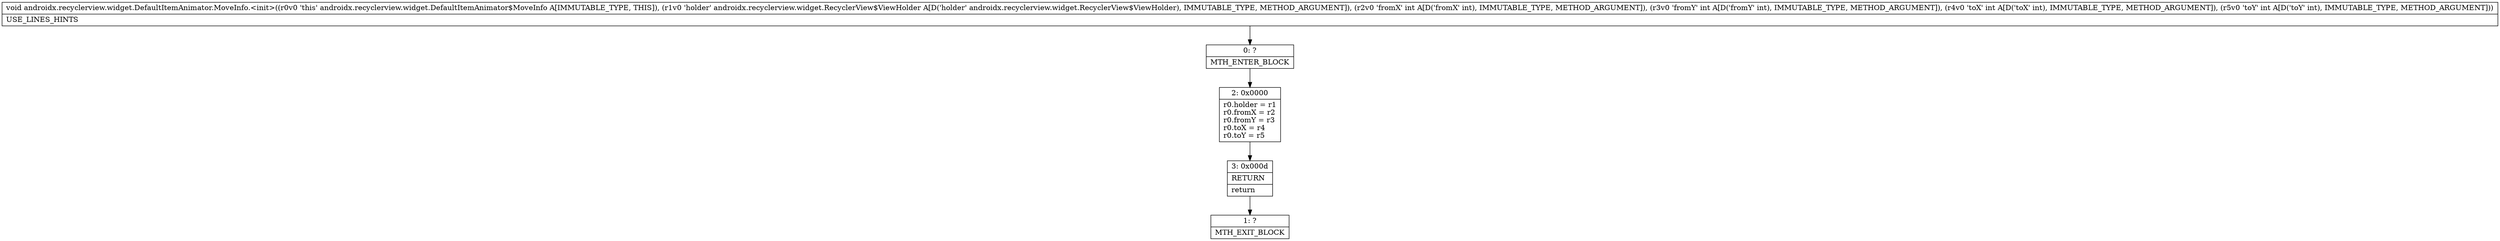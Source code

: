 digraph "CFG forandroidx.recyclerview.widget.DefaultItemAnimator.MoveInfo.\<init\>(Landroidx\/recyclerview\/widget\/RecyclerView$ViewHolder;IIII)V" {
Node_0 [shape=record,label="{0\:\ ?|MTH_ENTER_BLOCK\l}"];
Node_2 [shape=record,label="{2\:\ 0x0000|r0.holder = r1\lr0.fromX = r2\lr0.fromY = r3\lr0.toX = r4\lr0.toY = r5\l}"];
Node_3 [shape=record,label="{3\:\ 0x000d|RETURN\l|return\l}"];
Node_1 [shape=record,label="{1\:\ ?|MTH_EXIT_BLOCK\l}"];
MethodNode[shape=record,label="{void androidx.recyclerview.widget.DefaultItemAnimator.MoveInfo.\<init\>((r0v0 'this' androidx.recyclerview.widget.DefaultItemAnimator$MoveInfo A[IMMUTABLE_TYPE, THIS]), (r1v0 'holder' androidx.recyclerview.widget.RecyclerView$ViewHolder A[D('holder' androidx.recyclerview.widget.RecyclerView$ViewHolder), IMMUTABLE_TYPE, METHOD_ARGUMENT]), (r2v0 'fromX' int A[D('fromX' int), IMMUTABLE_TYPE, METHOD_ARGUMENT]), (r3v0 'fromY' int A[D('fromY' int), IMMUTABLE_TYPE, METHOD_ARGUMENT]), (r4v0 'toX' int A[D('toX' int), IMMUTABLE_TYPE, METHOD_ARGUMENT]), (r5v0 'toY' int A[D('toY' int), IMMUTABLE_TYPE, METHOD_ARGUMENT]))  | USE_LINES_HINTS\l}"];
MethodNode -> Node_0;Node_0 -> Node_2;
Node_2 -> Node_3;
Node_3 -> Node_1;
}

